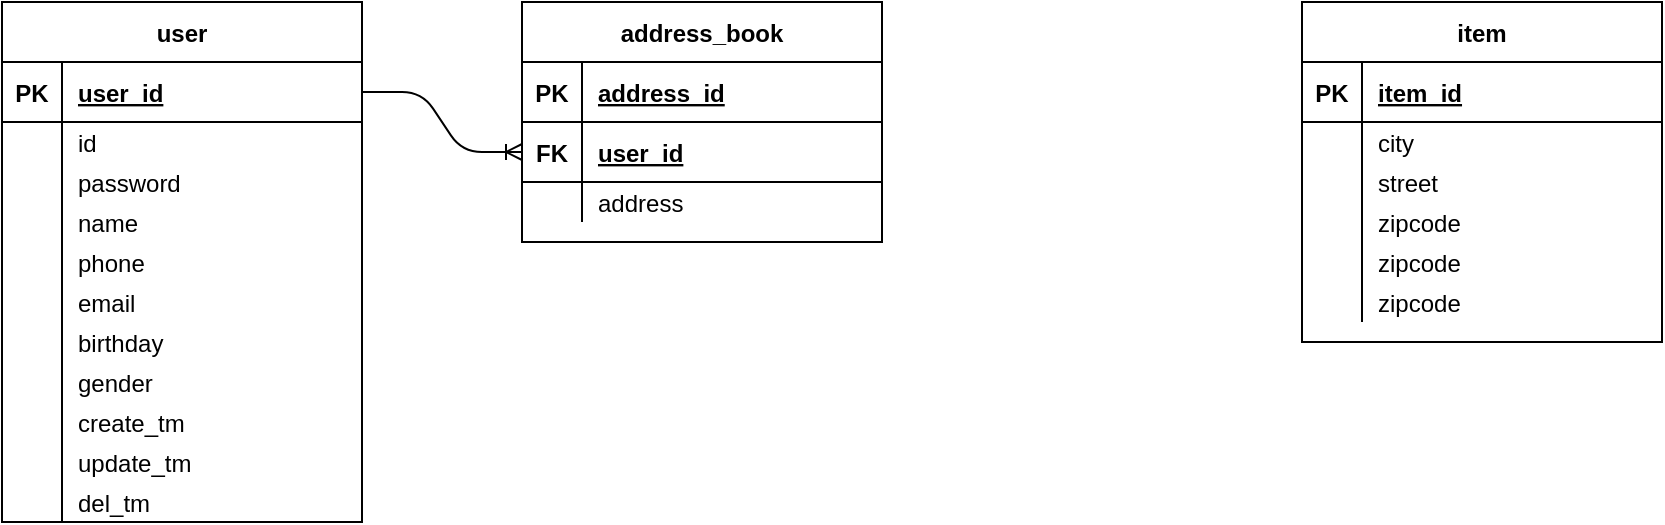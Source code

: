 <mxfile version="14.7.2" type="github">
  <diagram id="hS0-Jv9Vj2bL1MJ7biXk" name="Page-1">
    <mxGraphModel dx="1426" dy="723" grid="1" gridSize="10" guides="1" tooltips="1" connect="1" arrows="1" fold="1" page="1" pageScale="1" pageWidth="3300" pageHeight="4681" math="0" shadow="0">
      <root>
        <object label="" id="0">
          <mxCell />
        </object>
        <mxCell id="1" parent="0" />
        <mxCell id="uE4KDx4OiM6YPT5_iRpZ-2" value="user" style="shape=table;startSize=30;container=1;collapsible=1;childLayout=tableLayout;fixedRows=1;rowLines=0;fontStyle=1;align=center;resizeLast=1;" parent="1" vertex="1">
          <mxGeometry x="70" y="60" width="180" height="260" as="geometry" />
        </mxCell>
        <mxCell id="uE4KDx4OiM6YPT5_iRpZ-3" value="" style="shape=partialRectangle;collapsible=0;dropTarget=0;pointerEvents=0;fillColor=none;top=0;left=0;bottom=1;right=0;points=[[0,0.5],[1,0.5]];portConstraint=eastwest;" parent="uE4KDx4OiM6YPT5_iRpZ-2" vertex="1">
          <mxGeometry y="30" width="180" height="30" as="geometry" />
        </mxCell>
        <mxCell id="uE4KDx4OiM6YPT5_iRpZ-4" value="PK" style="shape=partialRectangle;connectable=0;fillColor=none;top=0;left=0;bottom=0;right=0;fontStyle=1;overflow=hidden;" parent="uE4KDx4OiM6YPT5_iRpZ-3" vertex="1">
          <mxGeometry width="30" height="30" as="geometry" />
        </mxCell>
        <mxCell id="uE4KDx4OiM6YPT5_iRpZ-5" value="user_id" style="shape=partialRectangle;connectable=0;fillColor=none;top=0;left=0;bottom=0;right=0;align=left;spacingLeft=6;fontStyle=5;overflow=hidden;" parent="uE4KDx4OiM6YPT5_iRpZ-3" vertex="1">
          <mxGeometry x="30" width="150" height="30" as="geometry" />
        </mxCell>
        <mxCell id="uE4KDx4OiM6YPT5_iRpZ-6" value="" style="shape=partialRectangle;collapsible=0;dropTarget=0;pointerEvents=0;fillColor=none;top=0;left=0;bottom=0;right=0;points=[[0,0.5],[1,0.5]];portConstraint=eastwest;" parent="uE4KDx4OiM6YPT5_iRpZ-2" vertex="1">
          <mxGeometry y="60" width="180" height="20" as="geometry" />
        </mxCell>
        <mxCell id="uE4KDx4OiM6YPT5_iRpZ-7" value="" style="shape=partialRectangle;connectable=0;fillColor=none;top=0;left=0;bottom=0;right=0;editable=1;overflow=hidden;" parent="uE4KDx4OiM6YPT5_iRpZ-6" vertex="1">
          <mxGeometry width="30" height="20" as="geometry" />
        </mxCell>
        <mxCell id="uE4KDx4OiM6YPT5_iRpZ-8" value="id " style="shape=partialRectangle;connectable=0;fillColor=none;top=0;left=0;bottom=0;right=0;align=left;spacingLeft=6;overflow=hidden;" parent="uE4KDx4OiM6YPT5_iRpZ-6" vertex="1">
          <mxGeometry x="30" width="150" height="20" as="geometry" />
        </mxCell>
        <mxCell id="uE4KDx4OiM6YPT5_iRpZ-9" value="" style="shape=partialRectangle;collapsible=0;dropTarget=0;pointerEvents=0;fillColor=none;top=0;left=0;bottom=0;right=0;points=[[0,0.5],[1,0.5]];portConstraint=eastwest;" parent="uE4KDx4OiM6YPT5_iRpZ-2" vertex="1">
          <mxGeometry y="80" width="180" height="20" as="geometry" />
        </mxCell>
        <mxCell id="uE4KDx4OiM6YPT5_iRpZ-10" value="" style="shape=partialRectangle;connectable=0;fillColor=none;top=0;left=0;bottom=0;right=0;editable=1;overflow=hidden;" parent="uE4KDx4OiM6YPT5_iRpZ-9" vertex="1">
          <mxGeometry width="30" height="20" as="geometry" />
        </mxCell>
        <mxCell id="uE4KDx4OiM6YPT5_iRpZ-11" value="password" style="shape=partialRectangle;connectable=0;fillColor=none;top=0;left=0;bottom=0;right=0;align=left;spacingLeft=6;overflow=hidden;" parent="uE4KDx4OiM6YPT5_iRpZ-9" vertex="1">
          <mxGeometry x="30" width="150" height="20" as="geometry" />
        </mxCell>
        <mxCell id="dlGjpm0x64itvXXGKCWl-2" value="" style="shape=partialRectangle;collapsible=0;dropTarget=0;pointerEvents=0;fillColor=none;top=0;left=0;bottom=0;right=0;points=[[0,0.5],[1,0.5]];portConstraint=eastwest;" parent="uE4KDx4OiM6YPT5_iRpZ-2" vertex="1">
          <mxGeometry y="100" width="180" height="20" as="geometry" />
        </mxCell>
        <mxCell id="dlGjpm0x64itvXXGKCWl-3" value="" style="shape=partialRectangle;connectable=0;fillColor=none;top=0;left=0;bottom=0;right=0;editable=1;overflow=hidden;" parent="dlGjpm0x64itvXXGKCWl-2" vertex="1">
          <mxGeometry width="30" height="20" as="geometry" />
        </mxCell>
        <mxCell id="dlGjpm0x64itvXXGKCWl-4" value="name" style="shape=partialRectangle;connectable=0;fillColor=none;top=0;left=0;bottom=0;right=0;align=left;spacingLeft=6;overflow=hidden;" parent="dlGjpm0x64itvXXGKCWl-2" vertex="1">
          <mxGeometry x="30" width="150" height="20" as="geometry" />
        </mxCell>
        <mxCell id="dlGjpm0x64itvXXGKCWl-5" value="" style="shape=partialRectangle;collapsible=0;dropTarget=0;pointerEvents=0;fillColor=none;top=0;left=0;bottom=0;right=0;points=[[0,0.5],[1,0.5]];portConstraint=eastwest;" parent="uE4KDx4OiM6YPT5_iRpZ-2" vertex="1">
          <mxGeometry y="120" width="180" height="20" as="geometry" />
        </mxCell>
        <mxCell id="dlGjpm0x64itvXXGKCWl-6" value="" style="shape=partialRectangle;connectable=0;fillColor=none;top=0;left=0;bottom=0;right=0;editable=1;overflow=hidden;" parent="dlGjpm0x64itvXXGKCWl-5" vertex="1">
          <mxGeometry width="30" height="20" as="geometry" />
        </mxCell>
        <mxCell id="dlGjpm0x64itvXXGKCWl-7" value="phone" style="shape=partialRectangle;connectable=0;fillColor=none;top=0;left=0;bottom=0;right=0;align=left;spacingLeft=6;overflow=hidden;" parent="dlGjpm0x64itvXXGKCWl-5" vertex="1">
          <mxGeometry x="30" width="150" height="20" as="geometry" />
        </mxCell>
        <mxCell id="uE4KDx4OiM6YPT5_iRpZ-12" value="" style="shape=partialRectangle;collapsible=0;dropTarget=0;pointerEvents=0;fillColor=none;top=0;left=0;bottom=0;right=0;points=[[0,0.5],[1,0.5]];portConstraint=eastwest;" parent="uE4KDx4OiM6YPT5_iRpZ-2" vertex="1">
          <mxGeometry y="140" width="180" height="20" as="geometry" />
        </mxCell>
        <mxCell id="uE4KDx4OiM6YPT5_iRpZ-13" value="" style="shape=partialRectangle;connectable=0;fillColor=none;top=0;left=0;bottom=0;right=0;editable=1;overflow=hidden;" parent="uE4KDx4OiM6YPT5_iRpZ-12" vertex="1">
          <mxGeometry width="30" height="20" as="geometry" />
        </mxCell>
        <mxCell id="uE4KDx4OiM6YPT5_iRpZ-14" value="email" style="shape=partialRectangle;connectable=0;fillColor=none;top=0;left=0;bottom=0;right=0;align=left;spacingLeft=6;overflow=hidden;" parent="uE4KDx4OiM6YPT5_iRpZ-12" vertex="1">
          <mxGeometry x="30" width="150" height="20" as="geometry" />
        </mxCell>
        <mxCell id="KVE85p57WVLiW_LMR4PC-61" value="" style="shape=partialRectangle;collapsible=0;dropTarget=0;pointerEvents=0;fillColor=none;top=0;left=0;bottom=0;right=0;points=[[0,0.5],[1,0.5]];portConstraint=eastwest;" parent="uE4KDx4OiM6YPT5_iRpZ-2" vertex="1">
          <mxGeometry y="160" width="180" height="20" as="geometry" />
        </mxCell>
        <mxCell id="KVE85p57WVLiW_LMR4PC-62" value="" style="shape=partialRectangle;connectable=0;fillColor=none;top=0;left=0;bottom=0;right=0;editable=1;overflow=hidden;" parent="KVE85p57WVLiW_LMR4PC-61" vertex="1">
          <mxGeometry width="30" height="20" as="geometry" />
        </mxCell>
        <mxCell id="KVE85p57WVLiW_LMR4PC-63" value="birthday" style="shape=partialRectangle;connectable=0;fillColor=none;top=0;left=0;bottom=0;right=0;align=left;spacingLeft=6;overflow=hidden;" parent="KVE85p57WVLiW_LMR4PC-61" vertex="1">
          <mxGeometry x="30" width="150" height="20" as="geometry" />
        </mxCell>
        <mxCell id="KVE85p57WVLiW_LMR4PC-64" value="" style="shape=partialRectangle;collapsible=0;dropTarget=0;pointerEvents=0;fillColor=none;top=0;left=0;bottom=0;right=0;points=[[0,0.5],[1,0.5]];portConstraint=eastwest;" parent="uE4KDx4OiM6YPT5_iRpZ-2" vertex="1">
          <mxGeometry y="180" width="180" height="20" as="geometry" />
        </mxCell>
        <mxCell id="KVE85p57WVLiW_LMR4PC-65" value="" style="shape=partialRectangle;connectable=0;fillColor=none;top=0;left=0;bottom=0;right=0;editable=1;overflow=hidden;" parent="KVE85p57WVLiW_LMR4PC-64" vertex="1">
          <mxGeometry width="30" height="20" as="geometry" />
        </mxCell>
        <mxCell id="KVE85p57WVLiW_LMR4PC-66" value="gender" style="shape=partialRectangle;connectable=0;fillColor=none;top=0;left=0;bottom=0;right=0;align=left;spacingLeft=6;overflow=hidden;" parent="KVE85p57WVLiW_LMR4PC-64" vertex="1">
          <mxGeometry x="30" width="150" height="20" as="geometry" />
        </mxCell>
        <mxCell id="KVE85p57WVLiW_LMR4PC-67" value="" style="shape=partialRectangle;collapsible=0;dropTarget=0;pointerEvents=0;fillColor=none;top=0;left=0;bottom=0;right=0;points=[[0,0.5],[1,0.5]];portConstraint=eastwest;" parent="uE4KDx4OiM6YPT5_iRpZ-2" vertex="1">
          <mxGeometry y="200" width="180" height="20" as="geometry" />
        </mxCell>
        <mxCell id="KVE85p57WVLiW_LMR4PC-68" value="" style="shape=partialRectangle;connectable=0;fillColor=none;top=0;left=0;bottom=0;right=0;editable=1;overflow=hidden;" parent="KVE85p57WVLiW_LMR4PC-67" vertex="1">
          <mxGeometry width="30" height="20" as="geometry" />
        </mxCell>
        <mxCell id="KVE85p57WVLiW_LMR4PC-69" value="create_tm" style="shape=partialRectangle;connectable=0;fillColor=none;top=0;left=0;bottom=0;right=0;align=left;spacingLeft=6;overflow=hidden;" parent="KVE85p57WVLiW_LMR4PC-67" vertex="1">
          <mxGeometry x="30" width="150" height="20" as="geometry" />
        </mxCell>
        <mxCell id="KVE85p57WVLiW_LMR4PC-70" value="" style="shape=partialRectangle;collapsible=0;dropTarget=0;pointerEvents=0;fillColor=none;top=0;left=0;bottom=0;right=0;points=[[0,0.5],[1,0.5]];portConstraint=eastwest;" parent="uE4KDx4OiM6YPT5_iRpZ-2" vertex="1">
          <mxGeometry y="220" width="180" height="20" as="geometry" />
        </mxCell>
        <mxCell id="KVE85p57WVLiW_LMR4PC-71" value="" style="shape=partialRectangle;connectable=0;fillColor=none;top=0;left=0;bottom=0;right=0;editable=1;overflow=hidden;" parent="KVE85p57WVLiW_LMR4PC-70" vertex="1">
          <mxGeometry width="30" height="20" as="geometry" />
        </mxCell>
        <mxCell id="KVE85p57WVLiW_LMR4PC-72" value="update_tm" style="shape=partialRectangle;connectable=0;fillColor=none;top=0;left=0;bottom=0;right=0;align=left;spacingLeft=6;overflow=hidden;" parent="KVE85p57WVLiW_LMR4PC-70" vertex="1">
          <mxGeometry x="30" width="150" height="20" as="geometry" />
        </mxCell>
        <mxCell id="KVE85p57WVLiW_LMR4PC-73" value="" style="shape=partialRectangle;collapsible=0;dropTarget=0;pointerEvents=0;fillColor=none;top=0;left=0;bottom=0;right=0;points=[[0,0.5],[1,0.5]];portConstraint=eastwest;" parent="uE4KDx4OiM6YPT5_iRpZ-2" vertex="1">
          <mxGeometry y="240" width="180" height="20" as="geometry" />
        </mxCell>
        <mxCell id="KVE85p57WVLiW_LMR4PC-74" value="" style="shape=partialRectangle;connectable=0;fillColor=none;top=0;left=0;bottom=0;right=0;editable=1;overflow=hidden;" parent="KVE85p57WVLiW_LMR4PC-73" vertex="1">
          <mxGeometry width="30" height="20" as="geometry" />
        </mxCell>
        <mxCell id="KVE85p57WVLiW_LMR4PC-75" value="del_tm" style="shape=partialRectangle;connectable=0;fillColor=none;top=0;left=0;bottom=0;right=0;align=left;spacingLeft=6;overflow=hidden;" parent="KVE85p57WVLiW_LMR4PC-73" vertex="1">
          <mxGeometry x="30" width="150" height="20" as="geometry" />
        </mxCell>
        <mxCell id="KVE85p57WVLiW_LMR4PC-6" value="address_book" style="shape=table;startSize=30;container=1;collapsible=1;childLayout=tableLayout;fixedRows=1;rowLines=0;fontStyle=1;align=center;resizeLast=1;" parent="1" vertex="1">
          <mxGeometry x="330" y="60" width="180" height="120" as="geometry" />
        </mxCell>
        <mxCell id="KVE85p57WVLiW_LMR4PC-7" value="" style="shape=partialRectangle;collapsible=0;dropTarget=0;pointerEvents=0;fillColor=none;top=0;left=0;bottom=1;right=0;points=[[0,0.5],[1,0.5]];portConstraint=eastwest;" parent="KVE85p57WVLiW_LMR4PC-6" vertex="1">
          <mxGeometry y="30" width="180" height="30" as="geometry" />
        </mxCell>
        <mxCell id="KVE85p57WVLiW_LMR4PC-8" value="PK" style="shape=partialRectangle;connectable=0;fillColor=none;top=0;left=0;bottom=0;right=0;fontStyle=1;overflow=hidden;" parent="KVE85p57WVLiW_LMR4PC-7" vertex="1">
          <mxGeometry width="30" height="30" as="geometry" />
        </mxCell>
        <mxCell id="KVE85p57WVLiW_LMR4PC-9" value="address_id" style="shape=partialRectangle;connectable=0;fillColor=none;top=0;left=0;bottom=0;right=0;align=left;spacingLeft=6;fontStyle=5;overflow=hidden;" parent="KVE85p57WVLiW_LMR4PC-7" vertex="1">
          <mxGeometry x="30" width="150" height="30" as="geometry" />
        </mxCell>
        <mxCell id="KVE85p57WVLiW_LMR4PC-76" value="" style="shape=partialRectangle;collapsible=0;dropTarget=0;pointerEvents=0;fillColor=none;top=0;left=0;bottom=1;right=0;points=[[0,0.5],[1,0.5]];portConstraint=eastwest;" parent="KVE85p57WVLiW_LMR4PC-6" vertex="1">
          <mxGeometry y="60" width="180" height="30" as="geometry" />
        </mxCell>
        <mxCell id="KVE85p57WVLiW_LMR4PC-77" value="FK" style="shape=partialRectangle;connectable=0;fillColor=none;top=0;left=0;bottom=0;right=0;fontStyle=1;overflow=hidden;" parent="KVE85p57WVLiW_LMR4PC-76" vertex="1">
          <mxGeometry width="30" height="30" as="geometry" />
        </mxCell>
        <mxCell id="KVE85p57WVLiW_LMR4PC-78" value="user_id" style="shape=partialRectangle;connectable=0;fillColor=none;top=0;left=0;bottom=0;right=0;align=left;spacingLeft=6;fontStyle=5;overflow=hidden;" parent="KVE85p57WVLiW_LMR4PC-76" vertex="1">
          <mxGeometry x="30" width="150" height="30" as="geometry" />
        </mxCell>
        <mxCell id="KVE85p57WVLiW_LMR4PC-10" value="" style="shape=partialRectangle;collapsible=0;dropTarget=0;pointerEvents=0;fillColor=none;top=0;left=0;bottom=0;right=0;points=[[0,0.5],[1,0.5]];portConstraint=eastwest;" parent="KVE85p57WVLiW_LMR4PC-6" vertex="1">
          <mxGeometry y="90" width="180" height="20" as="geometry" />
        </mxCell>
        <mxCell id="KVE85p57WVLiW_LMR4PC-11" value="" style="shape=partialRectangle;connectable=0;fillColor=none;top=0;left=0;bottom=0;right=0;editable=1;overflow=hidden;" parent="KVE85p57WVLiW_LMR4PC-10" vertex="1">
          <mxGeometry width="30" height="20" as="geometry" />
        </mxCell>
        <mxCell id="KVE85p57WVLiW_LMR4PC-12" value="address" style="shape=partialRectangle;connectable=0;fillColor=none;top=0;left=0;bottom=0;right=0;align=left;spacingLeft=6;overflow=hidden;" parent="KVE85p57WVLiW_LMR4PC-10" vertex="1">
          <mxGeometry x="30" width="150" height="20" as="geometry" />
        </mxCell>
        <mxCell id="KVE85p57WVLiW_LMR4PC-38" value="item" style="shape=table;startSize=30;container=1;collapsible=1;childLayout=tableLayout;fixedRows=1;rowLines=0;fontStyle=1;align=center;resizeLast=1;" parent="1" vertex="1">
          <mxGeometry x="720" y="60" width="180" height="170" as="geometry" />
        </mxCell>
        <mxCell id="KVE85p57WVLiW_LMR4PC-39" value="" style="shape=partialRectangle;collapsible=0;dropTarget=0;pointerEvents=0;fillColor=none;top=0;left=0;bottom=1;right=0;points=[[0,0.5],[1,0.5]];portConstraint=eastwest;" parent="KVE85p57WVLiW_LMR4PC-38" vertex="1">
          <mxGeometry y="30" width="180" height="30" as="geometry" />
        </mxCell>
        <mxCell id="KVE85p57WVLiW_LMR4PC-40" value="PK" style="shape=partialRectangle;connectable=0;fillColor=none;top=0;left=0;bottom=0;right=0;fontStyle=1;overflow=hidden;" parent="KVE85p57WVLiW_LMR4PC-39" vertex="1">
          <mxGeometry width="30" height="30" as="geometry" />
        </mxCell>
        <mxCell id="KVE85p57WVLiW_LMR4PC-41" value="item_id" style="shape=partialRectangle;connectable=0;fillColor=none;top=0;left=0;bottom=0;right=0;align=left;spacingLeft=6;fontStyle=5;overflow=hidden;" parent="KVE85p57WVLiW_LMR4PC-39" vertex="1">
          <mxGeometry x="30" width="150" height="30" as="geometry" />
        </mxCell>
        <mxCell id="KVE85p57WVLiW_LMR4PC-42" value="" style="shape=partialRectangle;collapsible=0;dropTarget=0;pointerEvents=0;fillColor=none;top=0;left=0;bottom=0;right=0;points=[[0,0.5],[1,0.5]];portConstraint=eastwest;" parent="KVE85p57WVLiW_LMR4PC-38" vertex="1">
          <mxGeometry y="60" width="180" height="20" as="geometry" />
        </mxCell>
        <mxCell id="KVE85p57WVLiW_LMR4PC-43" value="" style="shape=partialRectangle;connectable=0;fillColor=none;top=0;left=0;bottom=0;right=0;editable=1;overflow=hidden;" parent="KVE85p57WVLiW_LMR4PC-42" vertex="1">
          <mxGeometry width="30" height="20" as="geometry" />
        </mxCell>
        <mxCell id="KVE85p57WVLiW_LMR4PC-44" value="city" style="shape=partialRectangle;connectable=0;fillColor=none;top=0;left=0;bottom=0;right=0;align=left;spacingLeft=6;overflow=hidden;" parent="KVE85p57WVLiW_LMR4PC-42" vertex="1">
          <mxGeometry x="30" width="150" height="20" as="geometry" />
        </mxCell>
        <mxCell id="KVE85p57WVLiW_LMR4PC-45" value="" style="shape=partialRectangle;collapsible=0;dropTarget=0;pointerEvents=0;fillColor=none;top=0;left=0;bottom=0;right=0;points=[[0,0.5],[1,0.5]];portConstraint=eastwest;" parent="KVE85p57WVLiW_LMR4PC-38" vertex="1">
          <mxGeometry y="80" width="180" height="20" as="geometry" />
        </mxCell>
        <mxCell id="KVE85p57WVLiW_LMR4PC-46" value="" style="shape=partialRectangle;connectable=0;fillColor=none;top=0;left=0;bottom=0;right=0;editable=1;overflow=hidden;" parent="KVE85p57WVLiW_LMR4PC-45" vertex="1">
          <mxGeometry width="30" height="20" as="geometry" />
        </mxCell>
        <mxCell id="KVE85p57WVLiW_LMR4PC-47" value="street" style="shape=partialRectangle;connectable=0;fillColor=none;top=0;left=0;bottom=0;right=0;align=left;spacingLeft=6;overflow=hidden;" parent="KVE85p57WVLiW_LMR4PC-45" vertex="1">
          <mxGeometry x="30" width="150" height="20" as="geometry" />
        </mxCell>
        <mxCell id="KVE85p57WVLiW_LMR4PC-48" value="" style="shape=partialRectangle;collapsible=0;dropTarget=0;pointerEvents=0;fillColor=none;top=0;left=0;bottom=0;right=0;points=[[0,0.5],[1,0.5]];portConstraint=eastwest;" parent="KVE85p57WVLiW_LMR4PC-38" vertex="1">
          <mxGeometry y="100" width="180" height="20" as="geometry" />
        </mxCell>
        <mxCell id="KVE85p57WVLiW_LMR4PC-49" value="" style="shape=partialRectangle;connectable=0;fillColor=none;top=0;left=0;bottom=0;right=0;editable=1;overflow=hidden;" parent="KVE85p57WVLiW_LMR4PC-48" vertex="1">
          <mxGeometry width="30" height="20" as="geometry" />
        </mxCell>
        <mxCell id="KVE85p57WVLiW_LMR4PC-50" value="zipcode" style="shape=partialRectangle;connectable=0;fillColor=none;top=0;left=0;bottom=0;right=0;align=left;spacingLeft=6;overflow=hidden;" parent="KVE85p57WVLiW_LMR4PC-48" vertex="1">
          <mxGeometry x="30" width="150" height="20" as="geometry" />
        </mxCell>
        <mxCell id="KVE85p57WVLiW_LMR4PC-54" value="" style="shape=partialRectangle;collapsible=0;dropTarget=0;pointerEvents=0;fillColor=none;top=0;left=0;bottom=0;right=0;points=[[0,0.5],[1,0.5]];portConstraint=eastwest;" parent="KVE85p57WVLiW_LMR4PC-38" vertex="1">
          <mxGeometry y="120" width="180" height="20" as="geometry" />
        </mxCell>
        <mxCell id="KVE85p57WVLiW_LMR4PC-55" value="" style="shape=partialRectangle;connectable=0;fillColor=none;top=0;left=0;bottom=0;right=0;editable=1;overflow=hidden;" parent="KVE85p57WVLiW_LMR4PC-54" vertex="1">
          <mxGeometry width="30" height="20" as="geometry" />
        </mxCell>
        <mxCell id="KVE85p57WVLiW_LMR4PC-56" value="zipcode" style="shape=partialRectangle;connectable=0;fillColor=none;top=0;left=0;bottom=0;right=0;align=left;spacingLeft=6;overflow=hidden;" parent="KVE85p57WVLiW_LMR4PC-54" vertex="1">
          <mxGeometry x="30" width="150" height="20" as="geometry" />
        </mxCell>
        <mxCell id="KVE85p57WVLiW_LMR4PC-51" value="" style="shape=partialRectangle;collapsible=0;dropTarget=0;pointerEvents=0;fillColor=none;top=0;left=0;bottom=0;right=0;points=[[0,0.5],[1,0.5]];portConstraint=eastwest;" parent="KVE85p57WVLiW_LMR4PC-38" vertex="1">
          <mxGeometry y="140" width="180" height="20" as="geometry" />
        </mxCell>
        <mxCell id="KVE85p57WVLiW_LMR4PC-52" value="" style="shape=partialRectangle;connectable=0;fillColor=none;top=0;left=0;bottom=0;right=0;editable=1;overflow=hidden;" parent="KVE85p57WVLiW_LMR4PC-51" vertex="1">
          <mxGeometry width="30" height="20" as="geometry" />
        </mxCell>
        <mxCell id="KVE85p57WVLiW_LMR4PC-53" value="zipcode" style="shape=partialRectangle;connectable=0;fillColor=none;top=0;left=0;bottom=0;right=0;align=left;spacingLeft=6;overflow=hidden;" parent="KVE85p57WVLiW_LMR4PC-51" vertex="1">
          <mxGeometry x="30" width="150" height="20" as="geometry" />
        </mxCell>
        <mxCell id="KVE85p57WVLiW_LMR4PC-80" value="" style="edgeStyle=entityRelationEdgeStyle;fontSize=12;html=1;endArrow=ERoneToMany;exitX=1;exitY=0.5;exitDx=0;exitDy=0;entryX=0;entryY=0.5;entryDx=0;entryDy=0;" parent="1" source="uE4KDx4OiM6YPT5_iRpZ-3" target="KVE85p57WVLiW_LMR4PC-76" edge="1">
          <mxGeometry width="100" height="100" relative="1" as="geometry">
            <mxPoint x="670" y="310" as="sourcePoint" />
            <mxPoint x="770" y="210" as="targetPoint" />
          </mxGeometry>
        </mxCell>
      </root>
    </mxGraphModel>
  </diagram>
</mxfile>
